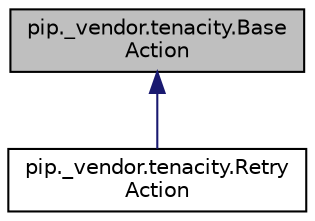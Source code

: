 digraph "pip._vendor.tenacity.BaseAction"
{
 // LATEX_PDF_SIZE
  edge [fontname="Helvetica",fontsize="10",labelfontname="Helvetica",labelfontsize="10"];
  node [fontname="Helvetica",fontsize="10",shape=record];
  Node1 [label="pip._vendor.tenacity.Base\lAction",height=0.2,width=0.4,color="black", fillcolor="grey75", style="filled", fontcolor="black",tooltip=" "];
  Node1 -> Node2 [dir="back",color="midnightblue",fontsize="10",style="solid",fontname="Helvetica"];
  Node2 [label="pip._vendor.tenacity.Retry\lAction",height=0.2,width=0.4,color="black", fillcolor="white", style="filled",URL="$classpip_1_1__vendor_1_1tenacity_1_1RetryAction.html",tooltip=" "];
}
